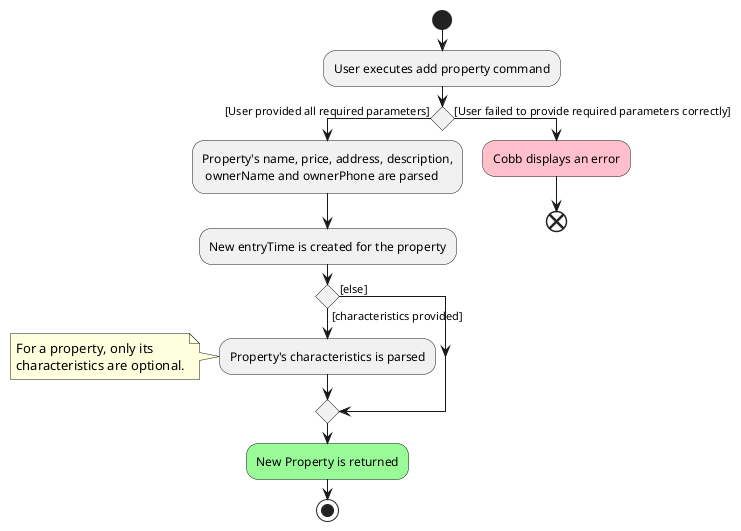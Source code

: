 
@startuml
start
:User executes add property command;

'Since the beta syntax does not support placing the condition outside the
'diamond we place it as the true branch instead.

if () then ([User provided all required parameters])
:Property's name, price, address, description,\n ownerName and ownerPhone are parsed;
:New entryTime is created for the property;
if () then ([characteristics provided])
:Property's characteristics is parsed;
note left
    For a property, only its
    characteristics are optional.
end note
else([else])
endif
#palegreen:New Property is returned;
stop
else([User failed to provide required parameters correctly])
#pink:Cobb displays an error;
end
@enduml

